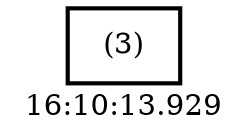 digraph  g{ graph[label = "16:10:13.929"]
node [shape=rectangle, color=black, fontcolor=black, style=bold] edge [color=black] 0 [label="(3)"] ; 
}

